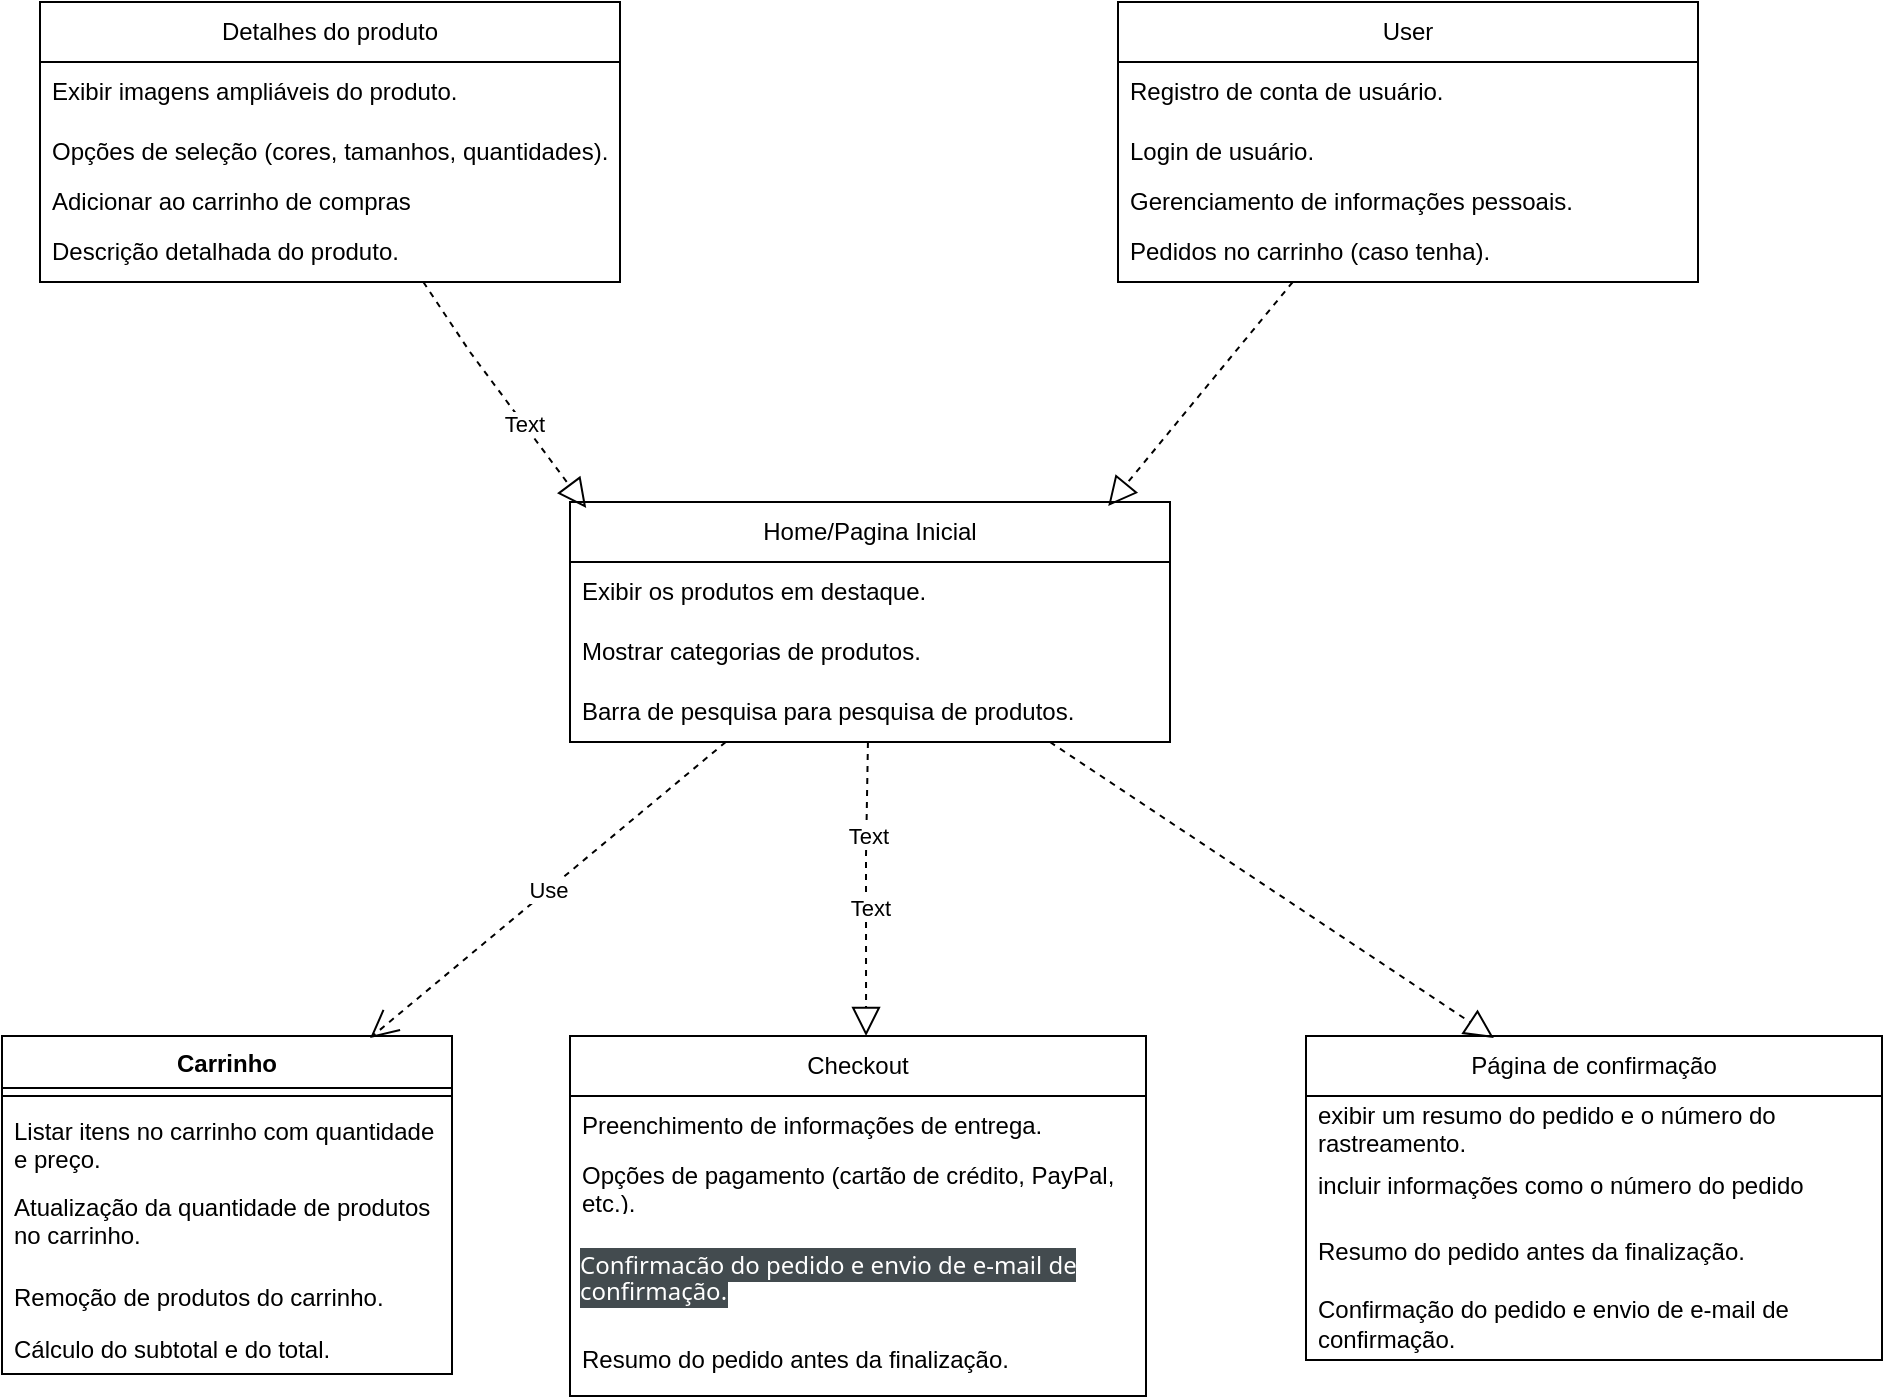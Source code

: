 <mxfile version="22.0.0" type="device">
  <diagram name="Page-1" id="puD9Ch1pIH2KiLdnTKmP">
    <mxGraphModel dx="1338" dy="688" grid="1" gridSize="9" guides="1" tooltips="1" connect="1" arrows="1" fold="1" page="0" pageScale="1" pageWidth="850" pageHeight="1100" math="0" shadow="0">
      <root>
        <mxCell id="0" />
        <mxCell id="1" parent="0" />
        <mxCell id="vdBXOB8b_hh_Nqx3FjU8-3" value="Home/Pagina Inicial" style="swimlane;fontStyle=0;childLayout=stackLayout;horizontal=1;startSize=30;horizontalStack=0;resizeParent=1;resizeParentMax=0;resizeLast=0;collapsible=1;marginBottom=0;whiteSpace=wrap;html=1;" parent="1" vertex="1">
          <mxGeometry x="275" y="480" width="300" height="120" as="geometry" />
        </mxCell>
        <mxCell id="vdBXOB8b_hh_Nqx3FjU8-4" value="Exibir os produtos em destaque." style="text;strokeColor=none;fillColor=none;align=left;verticalAlign=middle;spacingLeft=4;spacingRight=4;overflow=hidden;points=[[0,0.5],[1,0.5]];portConstraint=eastwest;rotatable=0;whiteSpace=wrap;html=1;" parent="vdBXOB8b_hh_Nqx3FjU8-3" vertex="1">
          <mxGeometry y="30" width="300" height="30" as="geometry" />
        </mxCell>
        <mxCell id="vdBXOB8b_hh_Nqx3FjU8-5" value="Mostrar categorias de produtos." style="text;strokeColor=none;fillColor=none;align=left;verticalAlign=middle;spacingLeft=4;spacingRight=4;overflow=hidden;points=[[0,0.5],[1,0.5]];portConstraint=eastwest;rotatable=0;whiteSpace=wrap;html=1;" parent="vdBXOB8b_hh_Nqx3FjU8-3" vertex="1">
          <mxGeometry y="60" width="300" height="30" as="geometry" />
        </mxCell>
        <mxCell id="vdBXOB8b_hh_Nqx3FjU8-6" value="Barra de pesquisa para pesquisa de produtos." style="text;strokeColor=none;fillColor=none;align=left;verticalAlign=middle;spacingLeft=4;spacingRight=4;overflow=hidden;points=[[0,0.5],[1,0.5]];portConstraint=eastwest;rotatable=0;whiteSpace=wrap;html=1;" parent="vdBXOB8b_hh_Nqx3FjU8-3" vertex="1">
          <mxGeometry y="90" width="300" height="30" as="geometry" />
        </mxCell>
        <mxCell id="vdBXOB8b_hh_Nqx3FjU8-9" value="Detalhes do produto" style="swimlane;fontStyle=0;childLayout=stackLayout;horizontal=1;startSize=30;horizontalStack=0;resizeParent=1;resizeParentMax=0;resizeLast=0;collapsible=1;marginBottom=0;whiteSpace=wrap;html=1;" parent="1" vertex="1">
          <mxGeometry x="10" y="230" width="290" height="140" as="geometry" />
        </mxCell>
        <mxCell id="vdBXOB8b_hh_Nqx3FjU8-10" value="Exibir imagens ampliáveis do produto." style="text;strokeColor=none;fillColor=none;align=left;verticalAlign=middle;spacingLeft=4;spacingRight=4;overflow=hidden;points=[[0,0.5],[1,0.5]];portConstraint=eastwest;rotatable=0;whiteSpace=wrap;html=1;" parent="vdBXOB8b_hh_Nqx3FjU8-9" vertex="1">
          <mxGeometry y="30" width="290" height="30" as="geometry" />
        </mxCell>
        <mxCell id="vdBXOB8b_hh_Nqx3FjU8-12" value="Opções de seleção (cores, tamanhos, quantidades)." style="text;strokeColor=none;fillColor=none;align=left;verticalAlign=middle;spacingLeft=4;spacingRight=4;overflow=hidden;points=[[0,0.5],[1,0.5]];portConstraint=eastwest;rotatable=0;whiteSpace=wrap;html=1;" parent="vdBXOB8b_hh_Nqx3FjU8-9" vertex="1">
          <mxGeometry y="60" width="290" height="30" as="geometry" />
        </mxCell>
        <mxCell id="vdBXOB8b_hh_Nqx3FjU8-15" value="Adicionar ao carrinho de compras" style="text;strokeColor=none;fillColor=none;align=left;verticalAlign=middle;spacingLeft=4;spacingRight=4;overflow=hidden;points=[[0,0.5],[1,0.5]];portConstraint=eastwest;rotatable=0;whiteSpace=wrap;html=1;" parent="vdBXOB8b_hh_Nqx3FjU8-9" vertex="1">
          <mxGeometry y="90" width="290" height="20" as="geometry" />
        </mxCell>
        <mxCell id="vdBXOB8b_hh_Nqx3FjU8-11" value="Descrição detalhada do produto." style="text;strokeColor=none;fillColor=none;align=left;verticalAlign=middle;spacingLeft=4;spacingRight=4;overflow=hidden;points=[[0,0.5],[1,0.5]];portConstraint=eastwest;rotatable=0;whiteSpace=wrap;html=1;" parent="vdBXOB8b_hh_Nqx3FjU8-9" vertex="1">
          <mxGeometry y="110" width="290" height="30" as="geometry" />
        </mxCell>
        <mxCell id="vdBXOB8b_hh_Nqx3FjU8-22" value="" style="endArrow=block;dashed=1;endFill=0;endSize=12;html=1;rounded=0;entryX=0.027;entryY=0.025;entryDx=0;entryDy=0;entryPerimeter=0;" parent="1" source="vdBXOB8b_hh_Nqx3FjU8-9" target="vdBXOB8b_hh_Nqx3FjU8-3" edge="1">
          <mxGeometry width="160" relative="1" as="geometry">
            <mxPoint x="115" y="486" as="sourcePoint" />
            <mxPoint x="275" y="486" as="targetPoint" />
            <Array as="points">
              <mxPoint x="225" y="405" />
            </Array>
          </mxGeometry>
        </mxCell>
        <mxCell id="vdBXOB8b_hh_Nqx3FjU8-39" value="Text" style="edgeLabel;html=1;align=center;verticalAlign=middle;resizable=0;points=[];" parent="vdBXOB8b_hh_Nqx3FjU8-22" vertex="1" connectable="0">
          <mxGeometry x="0.123" y="2" relative="1" as="geometry">
            <mxPoint x="4" y="8" as="offset" />
          </mxGeometry>
        </mxCell>
        <mxCell id="vdBXOB8b_hh_Nqx3FjU8-23" value="User" style="swimlane;fontStyle=0;childLayout=stackLayout;horizontal=1;startSize=30;horizontalStack=0;resizeParent=1;resizeParentMax=0;resizeLast=0;collapsible=1;marginBottom=0;whiteSpace=wrap;html=1;" parent="1" vertex="1">
          <mxGeometry x="549" y="230" width="290" height="140" as="geometry" />
        </mxCell>
        <mxCell id="vdBXOB8b_hh_Nqx3FjU8-24" value="Registro de conta de usuário." style="text;strokeColor=none;fillColor=none;align=left;verticalAlign=middle;spacingLeft=4;spacingRight=4;overflow=hidden;points=[[0,0.5],[1,0.5]];portConstraint=eastwest;rotatable=0;whiteSpace=wrap;html=1;" parent="vdBXOB8b_hh_Nqx3FjU8-23" vertex="1">
          <mxGeometry y="30" width="290" height="30" as="geometry" />
        </mxCell>
        <mxCell id="vdBXOB8b_hh_Nqx3FjU8-25" value="Login de usuário." style="text;strokeColor=none;fillColor=none;align=left;verticalAlign=middle;spacingLeft=4;spacingRight=4;overflow=hidden;points=[[0,0.5],[1,0.5]];portConstraint=eastwest;rotatable=0;whiteSpace=wrap;html=1;" parent="vdBXOB8b_hh_Nqx3FjU8-23" vertex="1">
          <mxGeometry y="60" width="290" height="30" as="geometry" />
        </mxCell>
        <mxCell id="vdBXOB8b_hh_Nqx3FjU8-26" value="Gerenciamento de informações pessoais." style="text;strokeColor=none;fillColor=none;align=left;verticalAlign=middle;spacingLeft=4;spacingRight=4;overflow=hidden;points=[[0,0.5],[1,0.5]];portConstraint=eastwest;rotatable=0;whiteSpace=wrap;html=1;" parent="vdBXOB8b_hh_Nqx3FjU8-23" vertex="1">
          <mxGeometry y="90" width="290" height="20" as="geometry" />
        </mxCell>
        <mxCell id="vdBXOB8b_hh_Nqx3FjU8-27" value="Pedidos no carrinho (caso tenha)." style="text;strokeColor=none;fillColor=none;align=left;verticalAlign=middle;spacingLeft=4;spacingRight=4;overflow=hidden;points=[[0,0.5],[1,0.5]];portConstraint=eastwest;rotatable=0;whiteSpace=wrap;html=1;" parent="vdBXOB8b_hh_Nqx3FjU8-23" vertex="1">
          <mxGeometry y="110" width="290" height="30" as="geometry" />
        </mxCell>
        <mxCell id="vdBXOB8b_hh_Nqx3FjU8-29" value="" style="endArrow=block;dashed=1;endFill=0;endSize=12;html=1;rounded=0;entryX=0.897;entryY=0.017;entryDx=0;entryDy=0;entryPerimeter=0;" parent="1" source="vdBXOB8b_hh_Nqx3FjU8-23" target="vdBXOB8b_hh_Nqx3FjU8-3" edge="1">
          <mxGeometry width="160" relative="1" as="geometry">
            <mxPoint x="522" y="405" as="sourcePoint" />
            <mxPoint x="682" y="405" as="targetPoint" />
          </mxGeometry>
        </mxCell>
        <mxCell id="vdBXOB8b_hh_Nqx3FjU8-30" value="Checkout" style="swimlane;fontStyle=0;childLayout=stackLayout;horizontal=1;startSize=30;horizontalStack=0;resizeParent=1;resizeParentMax=0;resizeLast=0;collapsible=1;marginBottom=0;whiteSpace=wrap;html=1;" parent="1" vertex="1">
          <mxGeometry x="275" y="747" width="288" height="180" as="geometry" />
        </mxCell>
        <mxCell id="vdBXOB8b_hh_Nqx3FjU8-31" value="Preenchimento de informações de entrega." style="text;strokeColor=none;fillColor=none;align=left;verticalAlign=middle;spacingLeft=4;spacingRight=4;overflow=hidden;points=[[0,0.5],[1,0.5]];portConstraint=eastwest;rotatable=0;whiteSpace=wrap;html=1;" parent="vdBXOB8b_hh_Nqx3FjU8-30" vertex="1">
          <mxGeometry y="30" width="288" height="30" as="geometry" />
        </mxCell>
        <mxCell id="vdBXOB8b_hh_Nqx3FjU8-32" value="Opções de pagamento (cartão de crédito, PayPal, etc.)." style="text;strokeColor=none;fillColor=none;align=left;verticalAlign=middle;spacingLeft=4;spacingRight=4;overflow=hidden;points=[[0,0.5],[1,0.5]];portConstraint=eastwest;rotatable=0;whiteSpace=wrap;html=1;" parent="vdBXOB8b_hh_Nqx3FjU8-30" vertex="1">
          <mxGeometry y="60" width="288" height="30" as="geometry" />
        </mxCell>
        <mxCell id="vdBXOB8b_hh_Nqx3FjU8-38" value="&lt;h5 style=&quot;line-height: 120%;&quot;&gt;&lt;br style=&quot;font-size: 12px;&quot;&gt;&lt;span style=&quot;color: rgb(255, 255, 255); font-family: Söhne, ui-sans-serif, system-ui, -apple-system, &amp;quot;Segoe UI&amp;quot;, Roboto, Ubuntu, Cantarell, &amp;quot;Noto Sans&amp;quot;, sans-serif, &amp;quot;Helvetica Neue&amp;quot;, Arial, &amp;quot;Apple Color Emoji&amp;quot;, &amp;quot;Segoe UI Emoji&amp;quot;, &amp;quot;Segoe UI Symbol&amp;quot;, &amp;quot;Noto Color Emoji&amp;quot;; font-style: normal; font-variant-ligatures: normal; font-variant-caps: normal; letter-spacing: normal; orphans: 2; text-indent: 0px; text-transform: none; widows: 2; word-spacing: 0px; -webkit-text-stroke-width: 0px; background-color: rgb(67, 75, 79); text-decoration-thickness: initial; text-decoration-style: initial; text-decoration-color: initial; float: none; font-weight: normal; display: inline !important; font-size: 12px;&quot;&gt;Confirmação do pedido e envio de e-mail de confirmação.&lt;/span&gt;&lt;/h5&gt;" style="text;html=1;strokeColor=none;fillColor=none;spacing=5;spacingTop=-20;whiteSpace=wrap;overflow=hidden;rounded=0;container=1;align=left;" parent="vdBXOB8b_hh_Nqx3FjU8-30" vertex="1">
          <mxGeometry y="90" width="288" height="54" as="geometry" />
        </mxCell>
        <mxCell id="vdBXOB8b_hh_Nqx3FjU8-33" value="Resumo do pedido antes da finalização." style="text;strokeColor=none;fillColor=none;align=left;verticalAlign=middle;spacingLeft=4;spacingRight=4;overflow=hidden;points=[[0,0.5],[1,0.5]];portConstraint=eastwest;rotatable=0;whiteSpace=wrap;html=1;" parent="vdBXOB8b_hh_Nqx3FjU8-30" vertex="1">
          <mxGeometry y="144" width="288" height="36" as="geometry" />
        </mxCell>
        <mxCell id="vdBXOB8b_hh_Nqx3FjU8-40" value="" style="endArrow=block;dashed=1;endFill=0;endSize=12;html=1;rounded=0;entryX=0.514;entryY=0;entryDx=0;entryDy=0;entryPerimeter=0;" parent="1" source="vdBXOB8b_hh_Nqx3FjU8-3" target="vdBXOB8b_hh_Nqx3FjU8-30" edge="1">
          <mxGeometry width="160" relative="1" as="geometry">
            <mxPoint x="180" y="621" as="sourcePoint" />
            <mxPoint x="153" y="738" as="targetPoint" />
            <Array as="points">
              <mxPoint x="423" y="657" />
            </Array>
          </mxGeometry>
        </mxCell>
        <mxCell id="vdBXOB8b_hh_Nqx3FjU8-41" value="Text" style="edgeLabel;html=1;align=center;verticalAlign=middle;resizable=0;points=[];" parent="vdBXOB8b_hh_Nqx3FjU8-40" vertex="1" connectable="0">
          <mxGeometry x="0.123" y="2" relative="1" as="geometry">
            <mxPoint as="offset" />
          </mxGeometry>
        </mxCell>
        <mxCell id="vdBXOB8b_hh_Nqx3FjU8-59" value="Text" style="edgeLabel;html=1;align=center;verticalAlign=middle;resizable=0;points=[];" parent="vdBXOB8b_hh_Nqx3FjU8-40" vertex="1" connectable="0">
          <mxGeometry x="-0.361" y="1" relative="1" as="geometry">
            <mxPoint as="offset" />
          </mxGeometry>
        </mxCell>
        <mxCell id="vdBXOB8b_hh_Nqx3FjU8-44" value="Carrinho" style="swimlane;fontStyle=1;align=center;verticalAlign=top;childLayout=stackLayout;horizontal=1;startSize=26;horizontalStack=0;resizeParent=1;resizeParentMax=0;resizeLast=0;collapsible=1;marginBottom=0;whiteSpace=wrap;html=1;" parent="1" vertex="1">
          <mxGeometry x="-9" y="747" width="225" height="169" as="geometry" />
        </mxCell>
        <mxCell id="vdBXOB8b_hh_Nqx3FjU8-46" value="" style="line;strokeWidth=1;fillColor=none;align=left;verticalAlign=middle;spacingTop=-1;spacingLeft=3;spacingRight=3;rotatable=0;labelPosition=right;points=[];portConstraint=eastwest;strokeColor=inherit;" parent="vdBXOB8b_hh_Nqx3FjU8-44" vertex="1">
          <mxGeometry y="26" width="225" height="8" as="geometry" />
        </mxCell>
        <mxCell id="vdBXOB8b_hh_Nqx3FjU8-47" value="Listar itens no carrinho com quantidade e preço." style="text;strokeColor=none;fillColor=none;align=left;verticalAlign=top;spacingLeft=4;spacingRight=4;overflow=hidden;rotatable=0;points=[[0,0.5],[1,0.5]];portConstraint=eastwest;whiteSpace=wrap;html=1;" parent="vdBXOB8b_hh_Nqx3FjU8-44" vertex="1">
          <mxGeometry y="34" width="225" height="38" as="geometry" />
        </mxCell>
        <mxCell id="vdBXOB8b_hh_Nqx3FjU8-49" value="Atualização da quantidade de produtos no carrinho." style="text;strokeColor=none;fillColor=none;align=left;verticalAlign=top;spacingLeft=4;spacingRight=4;overflow=hidden;rotatable=0;points=[[0,0.5],[1,0.5]];portConstraint=eastwest;whiteSpace=wrap;html=1;" parent="vdBXOB8b_hh_Nqx3FjU8-44" vertex="1">
          <mxGeometry y="72" width="225" height="45" as="geometry" />
        </mxCell>
        <mxCell id="vdBXOB8b_hh_Nqx3FjU8-50" value="Remoção de produtos do carrinho." style="text;strokeColor=none;fillColor=none;align=left;verticalAlign=top;spacingLeft=4;spacingRight=4;overflow=hidden;rotatable=0;points=[[0,0.5],[1,0.5]];portConstraint=eastwest;whiteSpace=wrap;html=1;" parent="vdBXOB8b_hh_Nqx3FjU8-44" vertex="1">
          <mxGeometry y="117" width="225" height="26" as="geometry" />
        </mxCell>
        <mxCell id="vdBXOB8b_hh_Nqx3FjU8-51" value="Cálculo do subtotal e do total." style="text;strokeColor=none;fillColor=none;align=left;verticalAlign=top;spacingLeft=4;spacingRight=4;overflow=hidden;rotatable=0;points=[[0,0.5],[1,0.5]];portConstraint=eastwest;whiteSpace=wrap;html=1;" parent="vdBXOB8b_hh_Nqx3FjU8-44" vertex="1">
          <mxGeometry y="143" width="225" height="26" as="geometry" />
        </mxCell>
        <mxCell id="vdBXOB8b_hh_Nqx3FjU8-52" value="Use" style="endArrow=open;endSize=12;dashed=1;html=1;rounded=0;entryX=0.818;entryY=0.006;entryDx=0;entryDy=0;entryPerimeter=0;" parent="1" source="vdBXOB8b_hh_Nqx3FjU8-3" target="vdBXOB8b_hh_Nqx3FjU8-44" edge="1">
          <mxGeometry width="160" relative="1" as="geometry">
            <mxPoint x="36" y="639" as="sourcePoint" />
            <mxPoint x="196" y="639" as="targetPoint" />
          </mxGeometry>
        </mxCell>
        <mxCell id="vdBXOB8b_hh_Nqx3FjU8-53" value="Página de confirmação" style="swimlane;fontStyle=0;childLayout=stackLayout;horizontal=1;startSize=30;horizontalStack=0;resizeParent=1;resizeParentMax=0;resizeLast=0;collapsible=1;marginBottom=0;whiteSpace=wrap;html=1;" parent="1" vertex="1">
          <mxGeometry x="643" y="747" width="288" height="162" as="geometry" />
        </mxCell>
        <mxCell id="vdBXOB8b_hh_Nqx3FjU8-54" value="exibir um resumo do pedido e o número do rastreamento. " style="text;strokeColor=none;fillColor=none;align=left;verticalAlign=middle;spacingLeft=4;spacingRight=4;overflow=hidden;points=[[0,0.5],[1,0.5]];portConstraint=eastwest;rotatable=0;whiteSpace=wrap;html=1;" parent="vdBXOB8b_hh_Nqx3FjU8-53" vertex="1">
          <mxGeometry y="30" width="288" height="30" as="geometry" />
        </mxCell>
        <mxCell id="vdBXOB8b_hh_Nqx3FjU8-55" value="incluir informações como o número do pedido" style="text;strokeColor=none;fillColor=none;align=left;verticalAlign=middle;spacingLeft=4;spacingRight=4;overflow=hidden;points=[[0,0.5],[1,0.5]];portConstraint=eastwest;rotatable=0;whiteSpace=wrap;html=1;" parent="vdBXOB8b_hh_Nqx3FjU8-53" vertex="1">
          <mxGeometry y="60" width="288" height="30" as="geometry" />
        </mxCell>
        <mxCell id="vdBXOB8b_hh_Nqx3FjU8-57" value="Resumo do pedido antes da finalização." style="text;strokeColor=none;fillColor=none;align=left;verticalAlign=middle;spacingLeft=4;spacingRight=4;overflow=hidden;points=[[0,0.5],[1,0.5]];portConstraint=eastwest;rotatable=0;whiteSpace=wrap;html=1;" parent="vdBXOB8b_hh_Nqx3FjU8-53" vertex="1">
          <mxGeometry y="90" width="288" height="36" as="geometry" />
        </mxCell>
        <mxCell id="vdBXOB8b_hh_Nqx3FjU8-62" value="Confirmação do pedido e envio de e-mail de confirmação." style="text;strokeColor=none;fillColor=none;align=left;verticalAlign=middle;spacingLeft=4;spacingRight=4;overflow=hidden;points=[[0,0.5],[1,0.5]];portConstraint=eastwest;rotatable=0;whiteSpace=wrap;html=1;" parent="vdBXOB8b_hh_Nqx3FjU8-53" vertex="1">
          <mxGeometry y="126" width="288" height="36" as="geometry" />
        </mxCell>
        <mxCell id="vdBXOB8b_hh_Nqx3FjU8-61" value="" style="endArrow=block;dashed=1;endFill=0;endSize=12;html=1;rounded=0;entryX=0.326;entryY=0.006;entryDx=0;entryDy=0;entryPerimeter=0;" parent="1" source="vdBXOB8b_hh_Nqx3FjU8-3" target="vdBXOB8b_hh_Nqx3FjU8-53" edge="1">
          <mxGeometry width="160" relative="1" as="geometry">
            <mxPoint x="540" y="639" as="sourcePoint" />
            <mxPoint x="700" y="639" as="targetPoint" />
            <Array as="points" />
          </mxGeometry>
        </mxCell>
      </root>
    </mxGraphModel>
  </diagram>
</mxfile>
